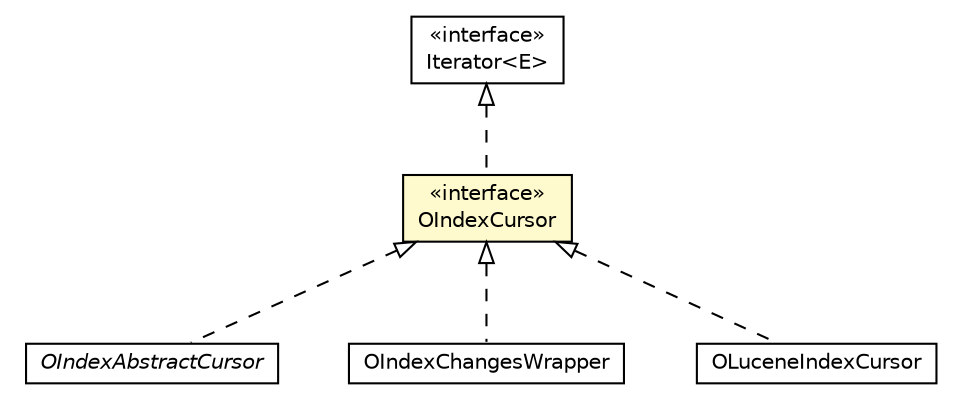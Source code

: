 #!/usr/local/bin/dot
#
# Class diagram 
# Generated by UMLGraph version R5_6-24-gf6e263 (http://www.umlgraph.org/)
#

digraph G {
	edge [fontname="Helvetica",fontsize=10,labelfontname="Helvetica",labelfontsize=10];
	node [fontname="Helvetica",fontsize=10,shape=plaintext];
	nodesep=0.25;
	ranksep=0.5;
	// com.orientechnologies.orient.core.index.OIndexAbstractCursor
	c3792978 [label=<<table title="com.orientechnologies.orient.core.index.OIndexAbstractCursor" border="0" cellborder="1" cellspacing="0" cellpadding="2" port="p" href="./OIndexAbstractCursor.html">
		<tr><td><table border="0" cellspacing="0" cellpadding="1">
<tr><td align="center" balign="center"><font face="Helvetica-Oblique"> OIndexAbstractCursor </font></td></tr>
		</table></td></tr>
		</table>>, URL="./OIndexAbstractCursor.html", fontname="Helvetica", fontcolor="black", fontsize=10.0];
	// com.orientechnologies.orient.core.index.OIndexCursor
	c3792981 [label=<<table title="com.orientechnologies.orient.core.index.OIndexCursor" border="0" cellborder="1" cellspacing="0" cellpadding="2" port="p" bgcolor="lemonChiffon" href="./OIndexCursor.html">
		<tr><td><table border="0" cellspacing="0" cellpadding="1">
<tr><td align="center" balign="center"> &#171;interface&#187; </td></tr>
<tr><td align="center" balign="center"> OIndexCursor </td></tr>
		</table></td></tr>
		</table>>, URL="./OIndexCursor.html", fontname="Helvetica", fontcolor="black", fontsize=10.0];
	// com.orientechnologies.orient.core.index.OIndexChangesWrapper
	c3793000 [label=<<table title="com.orientechnologies.orient.core.index.OIndexChangesWrapper" border="0" cellborder="1" cellspacing="0" cellpadding="2" port="p" href="./OIndexChangesWrapper.html">
		<tr><td><table border="0" cellspacing="0" cellpadding="1">
<tr><td align="center" balign="center"> OIndexChangesWrapper </td></tr>
		</table></td></tr>
		</table>>, URL="./OIndexChangesWrapper.html", fontname="Helvetica", fontcolor="black", fontsize=10.0];
	// com.orientechnologies.lucene.collections.OLuceneIndexCursor
	c3793920 [label=<<table title="com.orientechnologies.lucene.collections.OLuceneIndexCursor" border="0" cellborder="1" cellspacing="0" cellpadding="2" port="p" href="../../../lucene/collections/OLuceneIndexCursor.html">
		<tr><td><table border="0" cellspacing="0" cellpadding="1">
<tr><td align="center" balign="center"> OLuceneIndexCursor </td></tr>
		</table></td></tr>
		</table>>, URL="../../../lucene/collections/OLuceneIndexCursor.html", fontname="Helvetica", fontcolor="black", fontsize=10.0];
	//com.orientechnologies.orient.core.index.OIndexAbstractCursor implements com.orientechnologies.orient.core.index.OIndexCursor
	c3792981:p -> c3792978:p [dir=back,arrowtail=empty,style=dashed];
	//com.orientechnologies.orient.core.index.OIndexCursor implements java.util.Iterator<E>
	c3794024:p -> c3792981:p [dir=back,arrowtail=empty,style=dashed];
	//com.orientechnologies.orient.core.index.OIndexChangesWrapper implements com.orientechnologies.orient.core.index.OIndexCursor
	c3792981:p -> c3793000:p [dir=back,arrowtail=empty,style=dashed];
	//com.orientechnologies.lucene.collections.OLuceneIndexCursor implements com.orientechnologies.orient.core.index.OIndexCursor
	c3792981:p -> c3793920:p [dir=back,arrowtail=empty,style=dashed];
	// java.util.Iterator<E>
	c3794024 [label=<<table title="java.util.Iterator" border="0" cellborder="1" cellspacing="0" cellpadding="2" port="p" href="http://java.sun.com/j2se/1.4.2/docs/api/java/util/Iterator.html">
		<tr><td><table border="0" cellspacing="0" cellpadding="1">
<tr><td align="center" balign="center"> &#171;interface&#187; </td></tr>
<tr><td align="center" balign="center"> Iterator&lt;E&gt; </td></tr>
		</table></td></tr>
		</table>>, URL="http://java.sun.com/j2se/1.4.2/docs/api/java/util/Iterator.html", fontname="Helvetica", fontcolor="black", fontsize=10.0];
}

